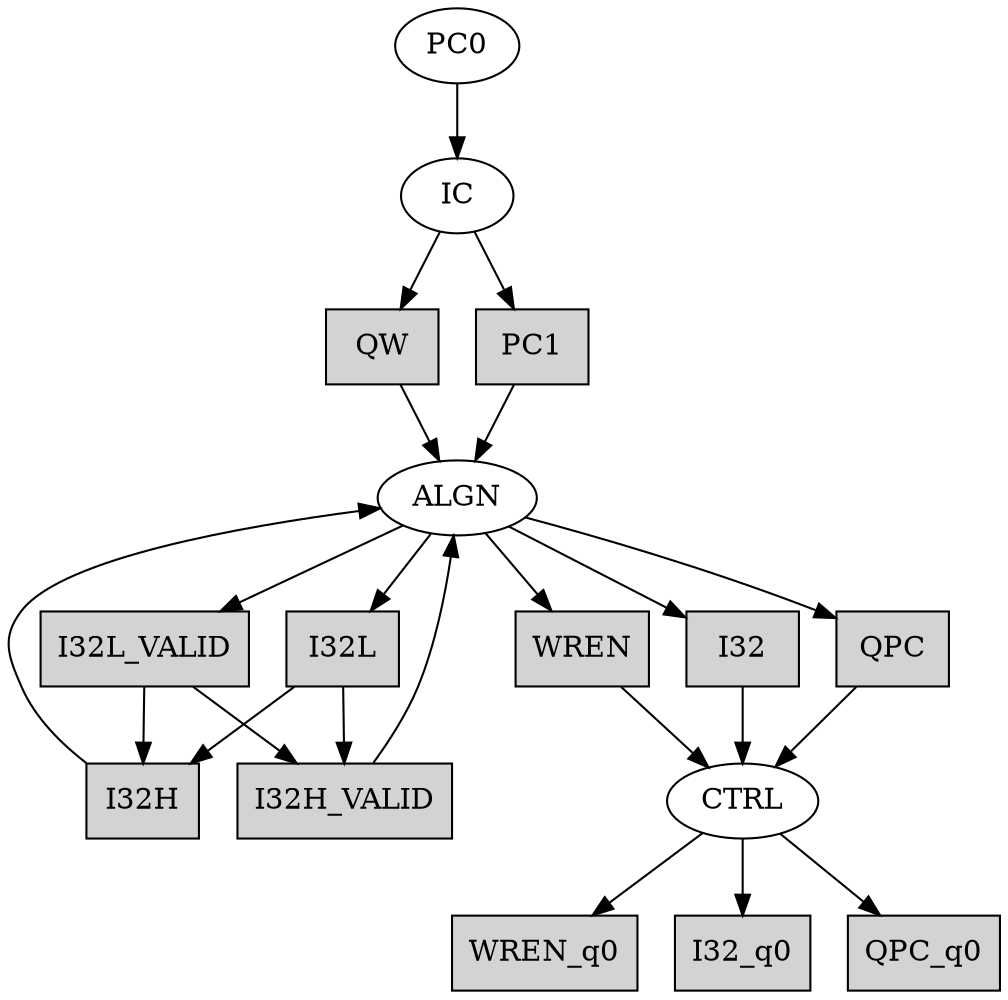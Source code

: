 digraph SoC {

QW[style=filled shape=record];
PC1[style=filled shape=record];
WREN[style=filled shape=record];
WREN_q0[style=filled shape=record];
I32[style=filled shape=record];
I32_q0[style=filled shape=record];
QPC[style=filled shape=record];
QPC_q0[style=filled shape=record];
I32H[style=filled shape=record];
I32L[style=filled shape=record];
I32H_VALID[style=filled shape=record];
I32L_VALID[style=filled shape=record];

PC0 -> IC -> {QW, PC1} -> {ALGN} -> {I32, QPC, I32, I32L, I32L_VALID, WREN};

{I32H, I32H_VALID} -> ALGN;

{I32L, I32L_VALID} -> {I32H, I32H_VALID};
{I32, QPC, I32, WREN} -> CTRL -> {I32_q0, QPC_q0, I32_q0, WREN_q0};

}
